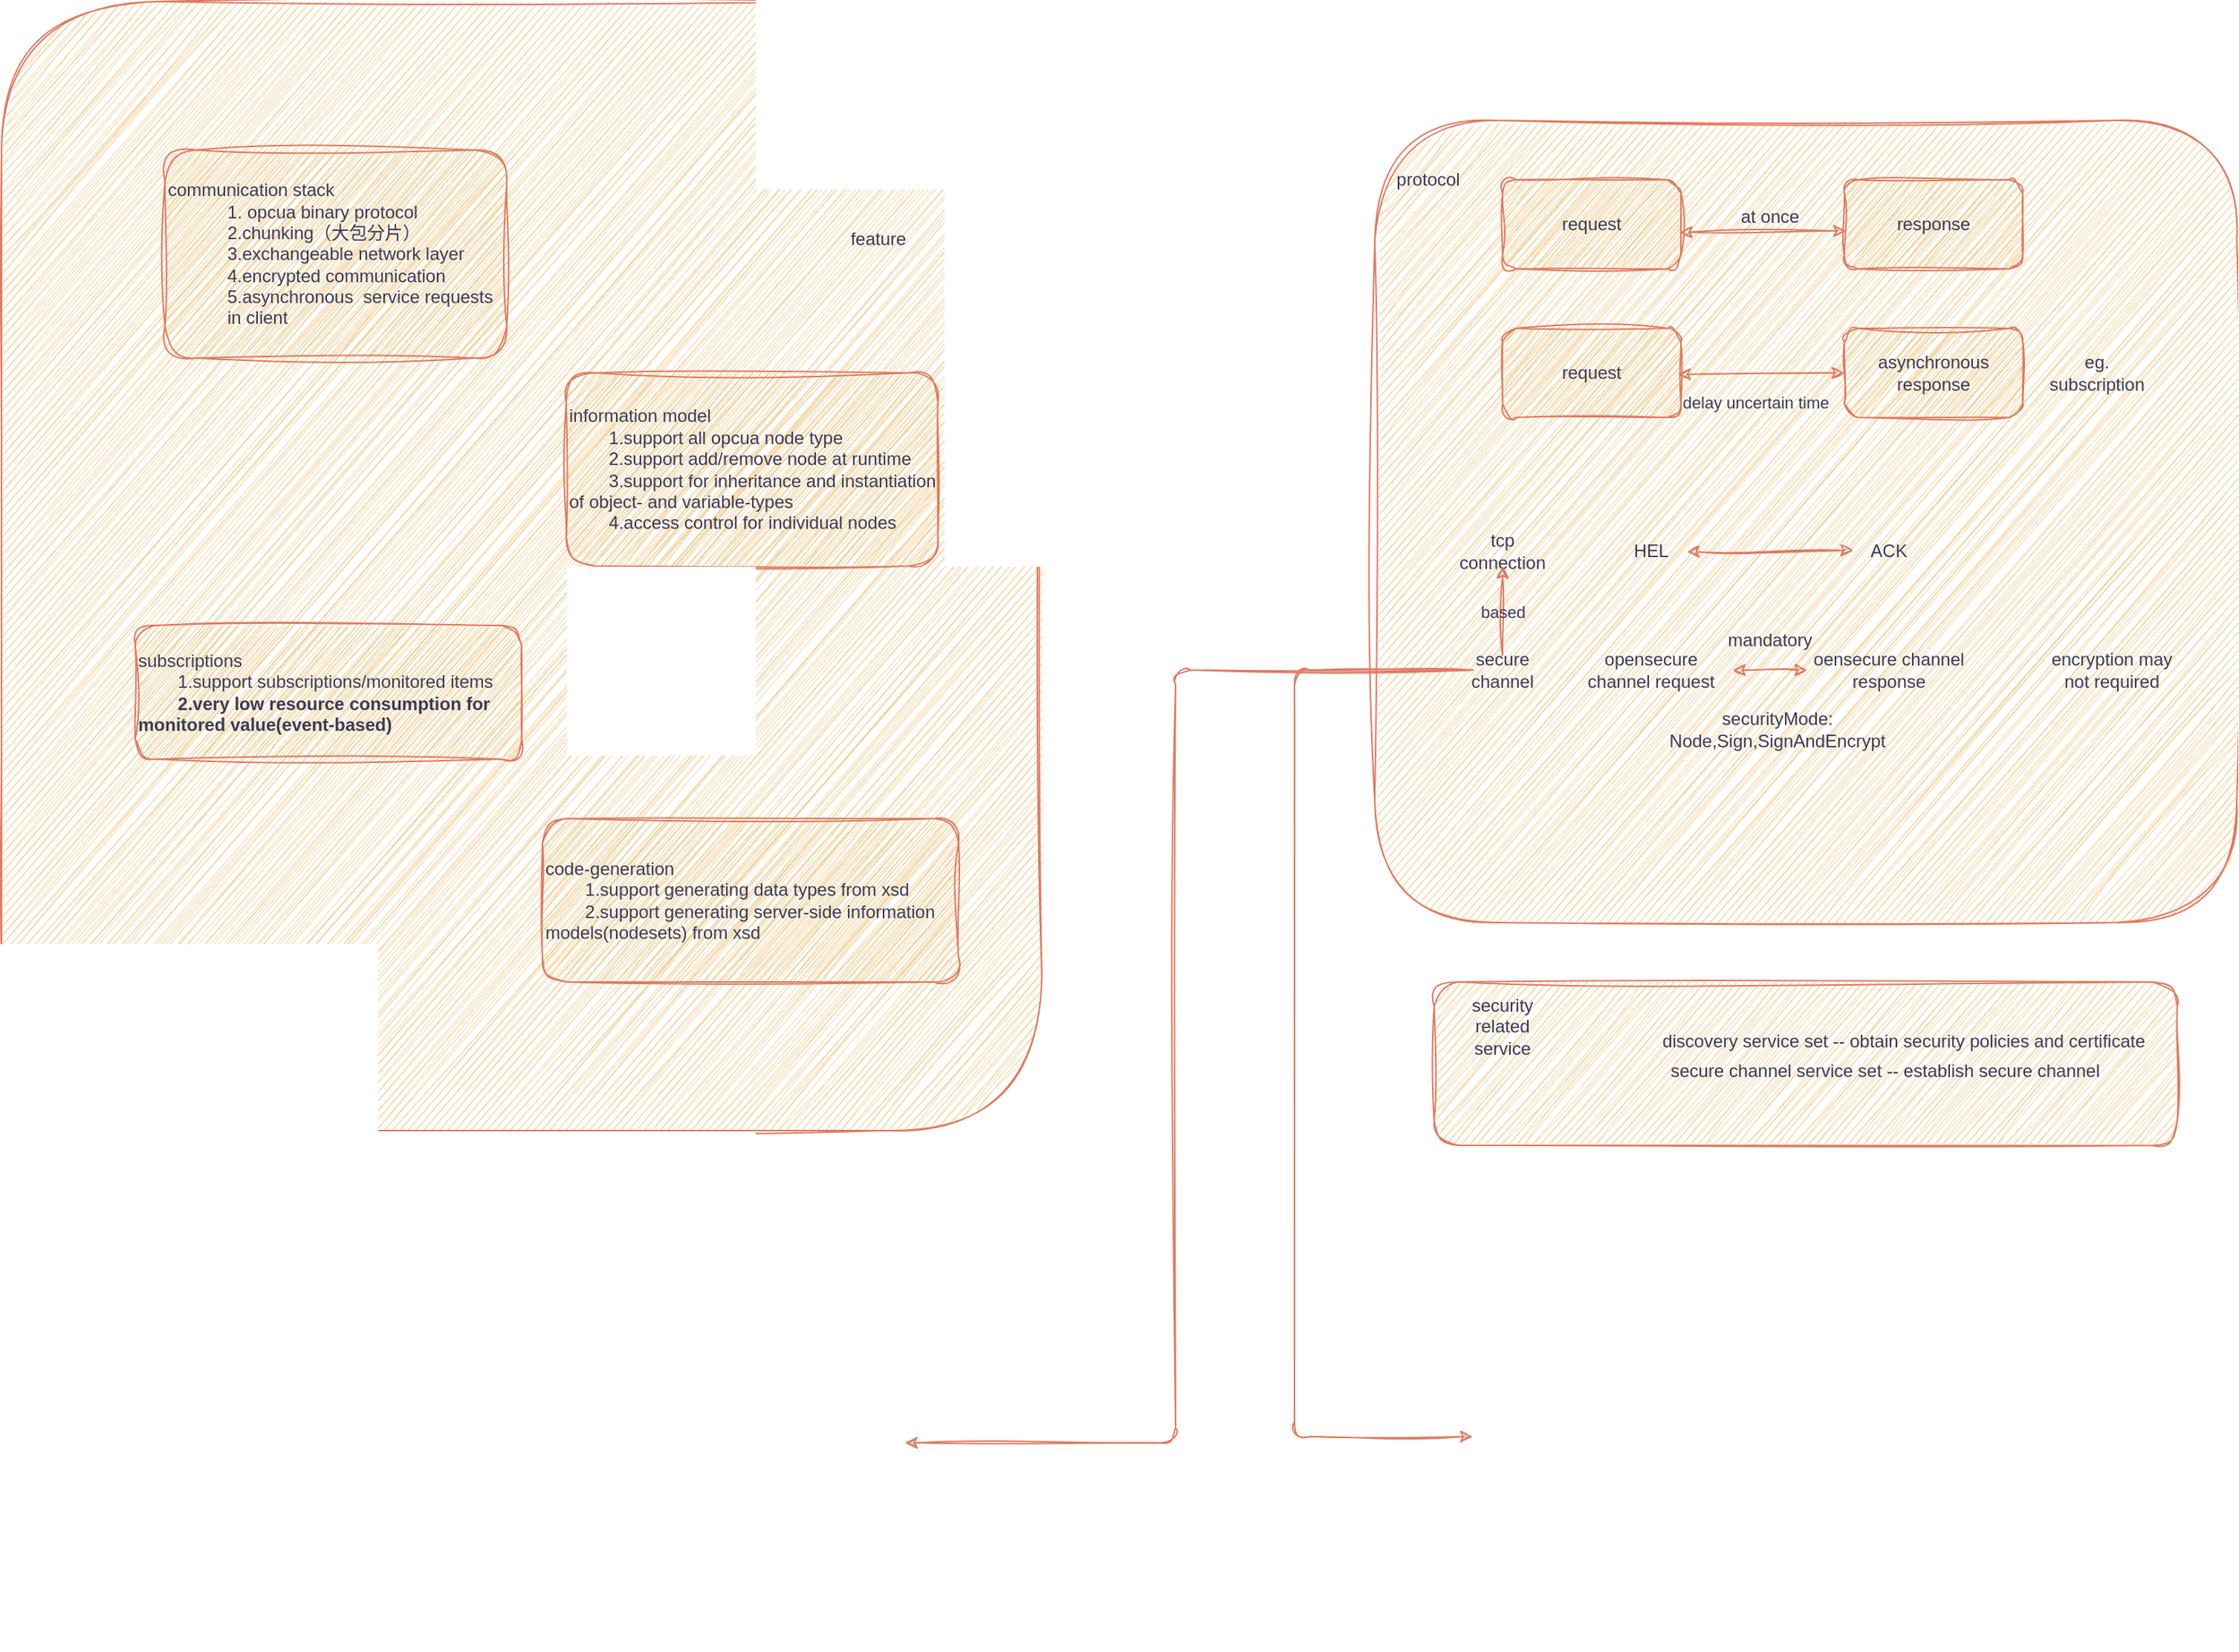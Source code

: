 <mxfile background="rgb(255, 255, 255)" version="26.2.2" pages="2">
  <diagram id="ihUw3zIn9mdMAEpU_CZw" name="open64521">
    <mxGraphModel dx="743" dy="675" grid="1" gridSize="10" guides="1" tooltips="1" connect="1" arrows="1" fold="1" page="1" pageScale="1" pageWidth="827" pageHeight="1169" math="1" shadow="0">
      <root>
        <mxCell id="0" />
        <mxCell id="1" parent="0" />
        <mxCell id="ZbYA--Uylluq57DsP0qI-8" value="" style="rounded=1;whiteSpace=wrap;html=1;sketch=1;curveFitting=1;jiggle=2;labelBackgroundColor=none;fillColor=#F2CC8F;strokeColor=#E07A5F;fontColor=#393C56;" parent="1" vertex="1">
          <mxGeometry x="984" y="110" width="580" height="540" as="geometry" />
        </mxCell>
        <mxCell id="ZbYA--Uylluq57DsP0qI-1" value="" style="whiteSpace=wrap;html=1;sketch=1;curveFitting=1;jiggle=2;rounded=1;labelBackgroundColor=none;fillColor=#F2CC8F;strokeColor=#E07A5F;fontColor=#393C56;" parent="1" vertex="1">
          <mxGeometry x="60" y="30" width="700" height="760" as="geometry" />
        </mxCell>
        <mxCell id="ZbYA--Uylluq57DsP0qI-2" value="communication stack&lt;blockquote style=&quot;margin: 0 0 0 40px; border: none; padding: 0px;&quot;&gt;&lt;div&gt;1. opcua binary protocol&lt;/div&gt;&lt;div&gt;2.chunking（大包分片）&lt;/div&gt;&lt;div&gt;3.exchangeable network layer&lt;/div&gt;&lt;div&gt;4.encrypted communication&lt;/div&gt;&lt;div&gt;5.asynchronous&amp;nbsp; service requests in client&lt;/div&gt;&lt;/blockquote&gt;" style="rounded=1;whiteSpace=wrap;html=1;align=left;sketch=1;curveFitting=1;jiggle=2;labelBackgroundColor=none;fillColor=#F2CC8F;strokeColor=#E07A5F;fontColor=#393C56;" parent="1" vertex="1">
          <mxGeometry x="170" y="130" width="230" height="140" as="geometry" />
        </mxCell>
        <mxCell id="ZbYA--Uylluq57DsP0qI-3" value="information model&lt;div&gt;&lt;span style=&quot;white-space: pre;&quot;&gt;&#x9;&lt;/span&gt;1.support all opcua node type&lt;br&gt;&lt;/div&gt;&lt;div&gt;&lt;span style=&quot;white-space: pre;&quot;&gt;&#x9;&lt;/span&gt;2.support add/remove node at runtime&lt;br&gt;&lt;/div&gt;&lt;div&gt;&lt;span style=&quot;white-space: pre;&quot;&gt;&#x9;&lt;/span&gt;3.support for inheritance and instantiation of object- and variable-types&lt;br&gt;&lt;/div&gt;&lt;div&gt;&lt;span style=&quot;white-space: pre;&quot;&gt;&#x9;&lt;/span&gt;4.access control for individual nodes&lt;br&gt;&lt;/div&gt;" style="rounded=1;whiteSpace=wrap;html=1;align=left;sketch=1;curveFitting=1;jiggle=2;labelBackgroundColor=none;fillColor=#F2CC8F;strokeColor=#E07A5F;fontColor=#393C56;" parent="1" vertex="1">
          <mxGeometry x="440" y="280" width="250" height="130" as="geometry" />
        </mxCell>
        <mxCell id="ZbYA--Uylluq57DsP0qI-4" value="subscriptions&lt;div&gt;&lt;span style=&quot;white-space: pre;&quot;&gt;&#x9;&lt;/span&gt;1.support subscriptions/monitored items&lt;br&gt;&lt;/div&gt;&lt;div&gt;&lt;b&gt;&lt;span style=&quot;white-space: pre;&quot;&gt;&#x9;&lt;/span&gt;2.very low resource consumption for monitored value(event-based)&lt;/b&gt;&lt;br&gt;&lt;/div&gt;" style="rounded=1;whiteSpace=wrap;html=1;align=left;sketch=1;curveFitting=1;jiggle=2;labelBackgroundColor=none;fillColor=#F2CC8F;strokeColor=#E07A5F;fontColor=#393C56;" parent="1" vertex="1">
          <mxGeometry x="150" y="450" width="260" height="90" as="geometry" />
        </mxCell>
        <mxCell id="ZbYA--Uylluq57DsP0qI-5" value="code-generation&lt;div&gt;&lt;span style=&quot;white-space: pre;&quot;&gt;&#x9;&lt;/span&gt;1.support generating data types from xsd&lt;br&gt;&lt;/div&gt;&lt;div&gt;&lt;span style=&quot;white-space: pre;&quot;&gt;&#x9;&lt;/span&gt;2.support generating server-side information models(nodesets) from xsd&lt;br&gt;&lt;/div&gt;" style="rounded=1;whiteSpace=wrap;html=1;align=left;sketch=1;curveFitting=1;jiggle=2;labelBackgroundColor=none;fillColor=#F2CC8F;strokeColor=#E07A5F;fontColor=#393C56;" parent="1" vertex="1">
          <mxGeometry x="424" y="580" width="280" height="110" as="geometry" />
        </mxCell>
        <mxCell id="ZbYA--Uylluq57DsP0qI-6" value="feature" style="text;html=1;align=center;verticalAlign=middle;whiteSpace=wrap;rounded=1;sketch=1;curveFitting=1;jiggle=2;labelBackgroundColor=none;fontColor=#393C56;" parent="1" vertex="1">
          <mxGeometry x="630" y="180" width="40" height="20" as="geometry" />
        </mxCell>
        <mxCell id="ZbYA--Uylluq57DsP0qI-7" value="request" style="rounded=1;whiteSpace=wrap;html=1;sketch=1;curveFitting=1;jiggle=2;labelBackgroundColor=none;fillColor=#F2CC8F;strokeColor=#E07A5F;fontColor=#393C56;" parent="1" vertex="1">
          <mxGeometry x="1070" y="150" width="120" height="60" as="geometry" />
        </mxCell>
        <mxCell id="ZbYA--Uylluq57DsP0qI-9" value="response" style="rounded=1;whiteSpace=wrap;html=1;sketch=1;curveFitting=1;jiggle=2;labelBackgroundColor=none;fillColor=#F2CC8F;strokeColor=#E07A5F;fontColor=#393C56;" parent="1" vertex="1">
          <mxGeometry x="1300" y="150" width="120" height="60" as="geometry" />
        </mxCell>
        <mxCell id="ZbYA--Uylluq57DsP0qI-10" value="protocol" style="text;html=1;align=center;verticalAlign=middle;whiteSpace=wrap;rounded=1;sketch=1;curveFitting=1;jiggle=2;labelBackgroundColor=none;fontColor=#393C56;" parent="1" vertex="1">
          <mxGeometry x="1000" y="140" width="40" height="20" as="geometry" />
        </mxCell>
        <mxCell id="ZbYA--Uylluq57DsP0qI-11" value="" style="endArrow=classic;startArrow=classic;html=1;entryX=0.01;entryY=0.573;entryDx=0;entryDy=0;entryPerimeter=0;exitX=0.994;exitY=0.589;exitDx=0;exitDy=0;exitPerimeter=0;sketch=1;curveFitting=1;jiggle=2;labelBackgroundColor=none;strokeColor=#E07A5F;fontColor=default;" parent="1" source="ZbYA--Uylluq57DsP0qI-7" target="ZbYA--Uylluq57DsP0qI-9" edge="1">
          <mxGeometry width="50" height="50" relative="1" as="geometry">
            <mxPoint x="1190" y="230" as="sourcePoint" />
            <mxPoint x="1240" y="180" as="targetPoint" />
          </mxGeometry>
        </mxCell>
        <mxCell id="ZbYA--Uylluq57DsP0qI-12" value="at once" style="text;html=1;align=center;verticalAlign=middle;whiteSpace=wrap;rounded=1;sketch=1;curveFitting=1;jiggle=2;labelBackgroundColor=none;fontColor=#393C56;" parent="1" vertex="1">
          <mxGeometry x="1210" y="165" width="80" height="20" as="geometry" />
        </mxCell>
        <mxCell id="ZbYA--Uylluq57DsP0qI-13" value="request" style="rounded=1;whiteSpace=wrap;html=1;sketch=1;curveFitting=1;jiggle=2;labelBackgroundColor=none;fillColor=#F2CC8F;strokeColor=#E07A5F;fontColor=#393C56;" parent="1" vertex="1">
          <mxGeometry x="1070" y="250" width="120" height="60" as="geometry" />
        </mxCell>
        <mxCell id="ZbYA--Uylluq57DsP0qI-14" value="asynchronous response" style="rounded=1;whiteSpace=wrap;html=1;sketch=1;curveFitting=1;jiggle=2;labelBackgroundColor=none;fillColor=#F2CC8F;strokeColor=#E07A5F;fontColor=#393C56;" parent="1" vertex="1">
          <mxGeometry x="1300" y="250" width="120" height="60" as="geometry" />
        </mxCell>
        <mxCell id="ZbYA--Uylluq57DsP0qI-15" value="" style="endArrow=classic;startArrow=classic;html=1;entryX=0.01;entryY=0.573;entryDx=0;entryDy=0;entryPerimeter=0;exitX=0.994;exitY=0.589;exitDx=0;exitDy=0;exitPerimeter=0;sketch=1;curveFitting=1;jiggle=2;labelBackgroundColor=none;strokeColor=#E07A5F;fontColor=default;" parent="1" edge="1">
          <mxGeometry width="50" height="50" relative="1" as="geometry">
            <mxPoint x="1188" y="281" as="sourcePoint" />
            <mxPoint x="1300" y="280" as="targetPoint" />
          </mxGeometry>
        </mxCell>
        <mxCell id="ZbYA--Uylluq57DsP0qI-16" value="delay uncertain time" style="edgeLabel;html=1;align=center;verticalAlign=middle;resizable=0;points=[];sketch=1;curveFitting=1;jiggle=2;rounded=1;labelBackgroundColor=none;fontColor=#393C56;" parent="ZbYA--Uylluq57DsP0qI-15" vertex="1" connectable="0">
          <mxGeometry x="-0.11" y="-1" relative="1" as="geometry">
            <mxPoint x="2" y="18" as="offset" />
          </mxGeometry>
        </mxCell>
        <mxCell id="ZbYA--Uylluq57DsP0qI-17" value="eg. subscription" style="text;html=1;align=center;verticalAlign=middle;whiteSpace=wrap;rounded=1;sketch=1;curveFitting=1;jiggle=2;labelBackgroundColor=none;fontColor=#393C56;" parent="1" vertex="1">
          <mxGeometry x="1450" y="270" width="40" height="20" as="geometry" />
        </mxCell>
        <mxCell id="ZbYA--Uylluq57DsP0qI-19" value="tcp connection" style="text;html=1;align=center;verticalAlign=middle;whiteSpace=wrap;rounded=1;sketch=1;curveFitting=1;jiggle=2;labelBackgroundColor=none;fontColor=#393C56;" parent="1" vertex="1">
          <mxGeometry x="1050" y="390" width="40" height="20" as="geometry" />
        </mxCell>
        <mxCell id="ZbYA--Uylluq57DsP0qI-20" value="HEL" style="text;html=1;align=center;verticalAlign=middle;whiteSpace=wrap;rounded=1;sketch=1;curveFitting=1;jiggle=2;labelBackgroundColor=none;fontColor=#393C56;" parent="1" vertex="1">
          <mxGeometry x="1150" y="390" width="40" height="20" as="geometry" />
        </mxCell>
        <mxCell id="ZbYA--Uylluq57DsP0qI-21" value="" style="endArrow=classic;startArrow=classic;html=1;entryX=0.01;entryY=0.573;entryDx=0;entryDy=0;entryPerimeter=0;exitX=0.994;exitY=0.589;exitDx=0;exitDy=0;exitPerimeter=0;sketch=1;curveFitting=1;jiggle=2;labelBackgroundColor=none;strokeColor=#E07A5F;fontColor=default;" parent="1" edge="1">
          <mxGeometry width="50" height="50" relative="1" as="geometry">
            <mxPoint x="1194" y="400.5" as="sourcePoint" />
            <mxPoint x="1306" y="399.5" as="targetPoint" />
          </mxGeometry>
        </mxCell>
        <mxCell id="ZbYA--Uylluq57DsP0qI-23" value="ACK" style="text;html=1;align=center;verticalAlign=middle;whiteSpace=wrap;rounded=1;sketch=1;curveFitting=1;jiggle=2;labelBackgroundColor=none;fontColor=#393C56;" parent="1" vertex="1">
          <mxGeometry x="1310" y="390" width="40" height="20" as="geometry" />
        </mxCell>
        <mxCell id="5" style="edgeStyle=orthogonalEdgeStyle;rounded=1;jumpStyle=arc;orthogonalLoop=1;jettySize=auto;html=1;sketch=1;curveFitting=1;jiggle=2;labelBackgroundColor=none;strokeColor=#E07A5F;fontColor=default;" parent="1" source="ZbYA--Uylluq57DsP0qI-24" target="4" edge="1">
          <mxGeometry relative="1" as="geometry">
            <Array as="points">
              <mxPoint x="930" y="480" />
              <mxPoint x="930" y="996" />
            </Array>
          </mxGeometry>
        </mxCell>
        <mxCell id="ZbYA--Uylluq57DsP0qI-24" value="secure channel" style="text;html=1;align=center;verticalAlign=middle;whiteSpace=wrap;rounded=1;sketch=1;curveFitting=1;jiggle=2;labelBackgroundColor=none;fontColor=#393C56;" parent="1" vertex="1">
          <mxGeometry x="1050" y="470" width="40" height="20" as="geometry" />
        </mxCell>
        <mxCell id="ZbYA--Uylluq57DsP0qI-25" value="" style="endArrow=classic;html=1;entryX=0.5;entryY=1;entryDx=0;entryDy=0;exitX=0.5;exitY=0;exitDx=0;exitDy=0;sketch=1;curveFitting=1;jiggle=2;labelBackgroundColor=none;strokeColor=#E07A5F;fontColor=default;" parent="1" source="ZbYA--Uylluq57DsP0qI-24" target="ZbYA--Uylluq57DsP0qI-19" edge="1">
          <mxGeometry width="50" height="50" relative="1" as="geometry">
            <mxPoint x="1080" y="480" as="sourcePoint" />
            <mxPoint x="1130" y="430" as="targetPoint" />
          </mxGeometry>
        </mxCell>
        <mxCell id="ZbYA--Uylluq57DsP0qI-26" value="based" style="edgeLabel;html=1;align=center;verticalAlign=middle;resizable=0;points=[];sketch=1;curveFitting=1;jiggle=2;rounded=1;labelBackgroundColor=none;fontColor=#393C56;" parent="ZbYA--Uylluq57DsP0qI-25" vertex="1" connectable="0">
          <mxGeometry x="-0.376" y="-1" relative="1" as="geometry">
            <mxPoint x="-1" y="-11" as="offset" />
          </mxGeometry>
        </mxCell>
        <mxCell id="ZbYA--Uylluq57DsP0qI-27" value="opensecure channel request" style="text;html=1;align=center;verticalAlign=middle;whiteSpace=wrap;rounded=1;sketch=1;curveFitting=1;jiggle=2;labelBackgroundColor=none;fontColor=#393C56;" parent="1" vertex="1">
          <mxGeometry x="1115" y="470" width="110" height="20" as="geometry" />
        </mxCell>
        <mxCell id="ZbYA--Uylluq57DsP0qI-28" value="oensecure channel response" style="text;html=1;align=center;verticalAlign=middle;whiteSpace=wrap;rounded=1;sketch=1;curveFitting=1;jiggle=2;labelBackgroundColor=none;fontColor=#393C56;" parent="1" vertex="1">
          <mxGeometry x="1275" y="470" width="110" height="20" as="geometry" />
        </mxCell>
        <mxCell id="ZbYA--Uylluq57DsP0qI-29" value="" style="endArrow=classic;startArrow=classic;html=1;entryX=0;entryY=0.5;entryDx=0;entryDy=0;sketch=1;curveFitting=1;jiggle=2;labelBackgroundColor=none;strokeColor=#E07A5F;fontColor=default;" parent="1" source="ZbYA--Uylluq57DsP0qI-27" target="ZbYA--Uylluq57DsP0qI-28" edge="1">
          <mxGeometry width="50" height="50" relative="1" as="geometry">
            <mxPoint x="1230" y="500" as="sourcePoint" />
            <mxPoint x="1280" y="450" as="targetPoint" />
          </mxGeometry>
        </mxCell>
        <mxCell id="ZbYA--Uylluq57DsP0qI-30" value="mandatory" style="text;html=1;align=center;verticalAlign=middle;whiteSpace=wrap;rounded=1;sketch=1;curveFitting=1;jiggle=2;labelBackgroundColor=none;fontColor=#393C56;" parent="1" vertex="1">
          <mxGeometry x="1230" y="450" width="40" height="20" as="geometry" />
        </mxCell>
        <mxCell id="ZbYA--Uylluq57DsP0qI-31" value="encryption may not required" style="text;html=1;align=center;verticalAlign=middle;whiteSpace=wrap;rounded=1;sketch=1;curveFitting=1;jiggle=2;labelBackgroundColor=none;fontColor=#393C56;" parent="1" vertex="1">
          <mxGeometry x="1430" y="470" width="100" height="20" as="geometry" />
        </mxCell>
        <mxCell id="ZbYA--Uylluq57DsP0qI-32" value="securityMode: Node,Sign,SignAndEncrypt" style="text;html=1;align=center;verticalAlign=middle;whiteSpace=wrap;rounded=1;sketch=1;curveFitting=1;jiggle=2;labelBackgroundColor=none;fontColor=#393C56;" parent="1" vertex="1">
          <mxGeometry x="1235" y="510" width="40" height="20" as="geometry" />
        </mxCell>
        <mxCell id="2" value="" style="shape=image;verticalLabelPosition=bottom;labelBackgroundColor=none;verticalAlign=top;aspect=fixed;imageAspect=0;image=https://oss-liuchengtu.hudunsoft.com/userimg/37/378779f6249c6fda955bb33012c3e2c3.png;sketch=1;curveFitting=1;jiggle=2;rounded=1;fillColor=#F2CC8F;strokeColor=#E07A5F;fontColor=#393C56;" parent="1" vertex="1">
          <mxGeometry x="143.62" y="820" width="526.38" height="320" as="geometry" />
        </mxCell>
        <mxCell id="3" style="edgeStyle=orthogonalEdgeStyle;rounded=1;jumpStyle=arc;orthogonalLoop=1;jettySize=auto;html=1;entryX=0.996;entryY=0.563;entryDx=0;entryDy=0;entryPerimeter=0;sketch=1;curveFitting=1;jiggle=2;labelBackgroundColor=none;strokeColor=#E07A5F;fontColor=default;" parent="1" source="ZbYA--Uylluq57DsP0qI-24" target="2" edge="1">
          <mxGeometry relative="1" as="geometry">
            <Array as="points">
              <mxPoint x="850" y="480" />
              <mxPoint x="850" y="1000" />
            </Array>
          </mxGeometry>
        </mxCell>
        <mxCell id="4" value="" style="shape=image;verticalLabelPosition=bottom;labelBackgroundColor=none;verticalAlign=top;aspect=fixed;imageAspect=0;image=https://oss-liuchengtu.hudunsoft.com/userimg/bc/bcb2d9e85ad5b89400e56b733fff6385.png;sketch=1;curveFitting=1;jiggle=2;rounded=1;fillColor=#F2CC8F;strokeColor=#E07A5F;fontColor=#393C56;" parent="1" vertex="1">
          <mxGeometry x="1050" y="880" width="447.34" height="232" as="geometry" />
        </mxCell>
        <mxCell id="6" value="" style="whiteSpace=wrap;html=1;sketch=1;curveFitting=1;jiggle=2;rounded=1;labelBackgroundColor=none;fillColor=#F2CC8F;strokeColor=#E07A5F;fontColor=#393C56;" parent="1" vertex="1">
          <mxGeometry x="1024" y="690" width="500" height="110" as="geometry" />
        </mxCell>
        <mxCell id="7" value="security related service" style="text;html=1;align=center;verticalAlign=middle;whiteSpace=wrap;rounded=1;sketch=1;curveFitting=1;jiggle=2;labelBackgroundColor=none;fontColor=#393C56;" parent="1" vertex="1">
          <mxGeometry x="1050" y="710" width="40" height="20" as="geometry" />
        </mxCell>
        <mxCell id="8" value="discovery service set -- obtain security policies and certificate" style="text;html=1;align=center;verticalAlign=middle;whiteSpace=wrap;rounded=1;sketch=1;curveFitting=1;jiggle=2;labelBackgroundColor=none;fontColor=#393C56;" parent="1" vertex="1">
          <mxGeometry x="1170" y="720" width="340" height="20" as="geometry" />
        </mxCell>
        <mxCell id="9" value="secure channel service set -- establish secure channel" style="text;html=1;align=center;verticalAlign=middle;whiteSpace=wrap;rounded=1;sketch=1;curveFitting=1;jiggle=2;labelBackgroundColor=none;fontColor=#393C56;" parent="1" vertex="1">
          <mxGeometry x="1165" y="740" width="325" height="20" as="geometry" />
        </mxCell>
      </root>
    </mxGraphModel>
  </diagram>
  <diagram name="第 1 页" id="usM9ZqjRaIrPxurAKqW1">
    <mxGraphModel dx="2156" dy="1958" grid="1" gridSize="10" guides="1" tooltips="1" connect="1" arrows="1" fold="1" page="1" pageScale="1" pageWidth="827" pageHeight="1169" math="1" shadow="0" adaptiveColors="auto">
      <root>
        <mxCell id="0" />
        <mxCell id="1" parent="0" />
        <mxCell id="zsAmyCmwJcygOWyzv2p3-87" value="" style="rounded=1;whiteSpace=wrap;html=1;labelBackgroundColor=none;fillColor=#F2CC8F;strokeColor=#E07A5F;fontColor=#393C56;sketch=1;curveFitting=1;jiggle=2;" parent="1" vertex="1">
          <mxGeometry x="1840" y="485" width="490" height="655" as="geometry" />
        </mxCell>
        <mxCell id="V9ecD2xjk4hMQ69TzywZ-82" value="" style="rounded=1;whiteSpace=wrap;html=1;labelBackgroundColor=none;fillColor=#F2CC8F;strokeColor=#E07A5F;fontColor=#393C56;sketch=1;curveFitting=1;jiggle=2;" parent="1" vertex="1">
          <mxGeometry x="1850" y="70" width="421" height="390" as="geometry" />
        </mxCell>
        <mxCell id="26" value="" style="rounded=1;whiteSpace=wrap;html=1;labelBackgroundColor=none;fillColor=#F2CC8F;strokeColor=#E07A5F;fontColor=#393C56;sketch=1;curveFitting=1;jiggle=2;" parent="1" vertex="1">
          <mxGeometry x="1038" y="330" width="370" height="130" as="geometry" />
        </mxCell>
        <mxCell id="22" value="" style="rounded=1;whiteSpace=wrap;html=1;labelBackgroundColor=none;fillColor=#F2CC8F;strokeColor=#E07A5F;fontColor=#393C56;sketch=1;curveFitting=1;jiggle=2;" parent="1" vertex="1">
          <mxGeometry x="1008" y="150" width="440" height="130" as="geometry" />
        </mxCell>
        <mxCell id="2" value="" style="rounded=1;whiteSpace=wrap;html=1;labelBackgroundColor=none;fillColor=#F2CC8F;strokeColor=#E07A5F;fontColor=#393C56;sketch=1;curveFitting=1;jiggle=2;" parent="1" vertex="1">
          <mxGeometry x="83" y="85" width="660" height="330" as="geometry" />
        </mxCell>
        <mxCell id="3" value="access control" style="rounded=1;whiteSpace=wrap;html=1;labelBackgroundColor=none;fillColor=#F2CC8F;strokeColor=#E07A5F;fontColor=#393C56;sketch=1;curveFitting=1;jiggle=2;" parent="1" vertex="1">
          <mxGeometry x="183" y="165" width="120" height="60" as="geometry" />
        </mxCell>
        <mxCell id="4" value="secure&amp;nbsp; channel" style="rounded=1;whiteSpace=wrap;html=1;labelBackgroundColor=none;fillColor=#F2CC8F;strokeColor=#E07A5F;fontColor=#393C56;sketch=1;curveFitting=1;jiggle=2;" parent="1" vertex="1">
          <mxGeometry x="368" y="165" width="120" height="60" as="geometry" />
        </mxCell>
        <mxCell id="5" value="匿名 or&lt;div&gt;&amp;nbsp;用户名/密码&lt;/div&gt;" style="text;html=1;align=center;verticalAlign=middle;whiteSpace=wrap;rounded=1;labelBackgroundColor=none;fontColor=#393C56;sketch=1;curveFitting=1;jiggle=2;" parent="1" vertex="1">
          <mxGeometry x="173" y="135" width="120" height="20" as="geometry" />
        </mxCell>
        <mxCell id="6" value="sessionPKI" style="text;html=1;align=center;verticalAlign=middle;whiteSpace=wrap;rounded=1;labelBackgroundColor=none;fontColor=#393C56;sketch=1;curveFitting=1;jiggle=2;" parent="1" vertex="1">
          <mxGeometry x="1058.25" y="390" width="40" height="20" as="geometry" />
        </mxCell>
        <mxCell id="7" value="secureChannelPKI" style="text;html=1;align=center;verticalAlign=middle;whiteSpace=wrap;rounded=1;labelBackgroundColor=none;fontColor=#393C56;sketch=1;curveFitting=1;jiggle=2;" parent="1" vertex="1">
          <mxGeometry x="1048" y="200" width="40" height="20" as="geometry" />
        </mxCell>
        <mxCell id="8" value="server" style="shape=umlLifeline;perimeter=lifelinePerimeter;whiteSpace=wrap;html=1;container=1;dropTarget=0;collapsible=0;recursiveResize=0;outlineConnect=0;portConstraint=eastwest;newEdgeStyle={&quot;edgeStyle&quot;:&quot;elbowEdgeStyle&quot;,&quot;elbow&quot;:&quot;vertical&quot;,&quot;curved&quot;:0,&quot;rounded&quot;:0};labelBackgroundColor=none;fillColor=#F2CC8F;strokeColor=#E07A5F;fontColor=#393C56;rounded=1;sketch=1;curveFitting=1;jiggle=2;" parent="1" vertex="1">
          <mxGeometry x="1078" y="100" width="100" height="370" as="geometry" />
        </mxCell>
        <mxCell id="10" value="client" style="shape=umlLifeline;perimeter=lifelinePerimeter;whiteSpace=wrap;html=1;container=1;dropTarget=0;collapsible=0;recursiveResize=0;outlineConnect=0;portConstraint=eastwest;newEdgeStyle={&quot;edgeStyle&quot;:&quot;elbowEdgeStyle&quot;,&quot;elbow&quot;:&quot;vertical&quot;,&quot;curved&quot;:0,&quot;rounded&quot;:0};labelBackgroundColor=none;fillColor=#F2CC8F;strokeColor=#E07A5F;fontColor=#393C56;rounded=1;sketch=1;curveFitting=1;jiggle=2;" parent="1" vertex="1">
          <mxGeometry x="1338" y="100" width="100" height="370" as="geometry" />
        </mxCell>
        <mxCell id="13" value="" style="curved=1;endArrow=classic;html=1;labelBackgroundColor=none;strokeColor=#E07A5F;fontColor=default;rounded=1;sketch=1;curveFitting=1;jiggle=2;" parent="1" source="10" target="8" edge="1">
          <mxGeometry width="50" height="50" relative="1" as="geometry">
            <mxPoint x="1208" y="260" as="sourcePoint" />
            <mxPoint x="1258" y="210" as="targetPoint" />
            <Array as="points">
              <mxPoint x="1278" y="180" />
              <mxPoint x="1208" y="210" />
            </Array>
          </mxGeometry>
        </mxCell>
        <mxCell id="14" value="secure channel establishment" style="text;html=1;align=center;verticalAlign=middle;whiteSpace=wrap;rounded=1;labelBackgroundColor=none;fontColor=#393C56;sketch=1;curveFitting=1;jiggle=2;" parent="1" vertex="1">
          <mxGeometry x="1213" y="160" width="90" height="20" as="geometry" />
        </mxCell>
        <mxCell id="15" value="exchange certificates from this" style="text;html=1;align=center;verticalAlign=middle;whiteSpace=wrap;rounded=1;labelBackgroundColor=none;fontColor=#393C56;sketch=1;curveFitting=1;jiggle=2;" parent="1" vertex="1">
          <mxGeometry x="1128" y="240" width="90" height="20" as="geometry" />
        </mxCell>
        <mxCell id="16" value="" style="curved=1;endArrow=classic;html=1;labelBackgroundColor=none;strokeColor=#E07A5F;fontColor=default;rounded=1;sketch=1;curveFitting=1;jiggle=2;" parent="1" target="10" edge="1">
          <mxGeometry width="50" height="50" relative="1" as="geometry">
            <mxPoint x="1138" y="210" as="sourcePoint" />
            <mxPoint x="1298" y="220" as="targetPoint" />
            <Array as="points">
              <mxPoint x="1278" y="230" />
              <mxPoint x="1318" y="230" />
            </Array>
          </mxGeometry>
        </mxCell>
        <mxCell id="17" value="" style="endArrow=none;dashed=1;html=1;dashPattern=1 3;strokeWidth=2;labelBackgroundColor=none;strokeColor=#E07A5F;fontColor=default;rounded=1;sketch=1;curveFitting=1;jiggle=2;" parent="1" source="8" target="10" edge="1">
          <mxGeometry width="50" height="50" relative="1" as="geometry">
            <mxPoint x="1198" y="330" as="sourcePoint" />
            <mxPoint x="1248" y="280" as="targetPoint" />
            <Array as="points">
              <mxPoint x="1258" y="290" />
            </Array>
          </mxGeometry>
        </mxCell>
        <mxCell id="18" value="secure channel established" style="text;html=1;align=center;verticalAlign=middle;whiteSpace=wrap;rounded=1;labelBackgroundColor=none;fontColor=#393C56;sketch=1;curveFitting=1;jiggle=2;" parent="1" vertex="1">
          <mxGeometry x="1123" y="300" width="100" height="20" as="geometry" />
        </mxCell>
        <mxCell id="19" value="" style="curved=1;endArrow=classic;html=1;labelBackgroundColor=none;strokeColor=#E07A5F;fontColor=default;rounded=1;sketch=1;curveFitting=1;jiggle=2;" parent="1" edge="1">
          <mxGeometry width="50" height="50" relative="1" as="geometry">
            <mxPoint x="1387.75" y="370" as="sourcePoint" />
            <mxPoint x="1128.75" y="400" as="targetPoint" />
            <Array as="points">
              <mxPoint x="1278.75" y="370" />
              <mxPoint x="1208.75" y="400" />
            </Array>
          </mxGeometry>
        </mxCell>
        <mxCell id="20" value="validate client use this" style="text;html=1;align=center;verticalAlign=middle;whiteSpace=wrap;rounded=1;labelBackgroundColor=none;fontColor=#393C56;sketch=1;curveFitting=1;jiggle=2;" parent="1" vertex="1">
          <mxGeometry x="1133.25" y="420" width="90" height="20" as="geometry" />
        </mxCell>
        <mxCell id="21" value="create session" style="text;html=1;align=center;verticalAlign=middle;whiteSpace=wrap;rounded=1;labelBackgroundColor=none;fontColor=#393C56;sketch=1;curveFitting=1;jiggle=2;" parent="1" vertex="1">
          <mxGeometry x="1258.25" y="350" width="40" height="20" as="geometry" />
        </mxCell>
        <mxCell id="24" value="transport layer security" style="text;html=1;align=center;verticalAlign=middle;whiteSpace=wrap;rounded=1;labelBackgroundColor=none;fontColor=#393C56;sketch=1;curveFitting=1;jiggle=2;" parent="1" vertex="1">
          <mxGeometry x="1458" y="200" width="40" height="20" as="geometry" />
        </mxCell>
        <mxCell id="25" value="" style="curved=1;endArrow=classic;html=1;labelBackgroundColor=none;strokeColor=#E07A5F;fontColor=default;rounded=1;sketch=1;curveFitting=1;jiggle=2;" parent="1" edge="1">
          <mxGeometry width="50" height="50" relative="1" as="geometry">
            <mxPoint x="1133.25" y="400" as="sourcePoint" />
            <mxPoint x="1387.25" y="420" as="targetPoint" />
            <Array as="points">
              <mxPoint x="1273.25" y="420" />
              <mxPoint x="1313.25" y="420" />
            </Array>
          </mxGeometry>
        </mxCell>
        <mxCell id="27" value="application layer security" style="text;html=1;align=center;verticalAlign=middle;whiteSpace=wrap;rounded=1;labelBackgroundColor=none;fontColor=#393C56;sketch=1;curveFitting=1;jiggle=2;" parent="1" vertex="1">
          <mxGeometry x="1428" y="370" width="40" height="20" as="geometry" />
        </mxCell>
        <mxCell id="29" value="we can use different trust modes on each layer" style="text;html=1;align=center;verticalAlign=middle;whiteSpace=wrap;rounded=1;labelBackgroundColor=none;fontColor=#393C56;sketch=1;curveFitting=1;jiggle=2;" parent="1" vertex="1">
          <mxGeometry x="918" y="300" width="120" height="20" as="geometry" />
        </mxCell>
        <mxCell id="31" value="session creation" style="rounded=1;whiteSpace=wrap;html=1;labelBackgroundColor=none;fillColor=#F2CC8F;strokeColor=#E07A5F;fontColor=#393C56;sketch=1;curveFitting=1;jiggle=2;" parent="1" vertex="1">
          <mxGeometry x="549" y="165" width="120" height="60" as="geometry" />
        </mxCell>
        <mxCell id="33" value="encryption api" style="rounded=1;whiteSpace=wrap;html=1;labelBackgroundColor=none;fillColor=#F2CC8F;strokeColor=#E07A5F;fontColor=#393C56;sketch=1;curveFitting=1;jiggle=2;" parent="1" vertex="1">
          <mxGeometry x="368" y="295" width="120" height="60" as="geometry" />
        </mxCell>
        <mxCell id="36" value="server" style="shape=umlLifeline;perimeter=lifelinePerimeter;whiteSpace=wrap;html=1;container=1;dropTarget=0;collapsible=0;recursiveResize=0;outlineConnect=0;portConstraint=eastwest;newEdgeStyle={&quot;edgeStyle&quot;:&quot;elbowEdgeStyle&quot;,&quot;elbow&quot;:&quot;vertical&quot;,&quot;curved&quot;:0,&quot;rounded&quot;:0};labelBackgroundColor=none;fillColor=#F2CC8F;strokeColor=#E07A5F;fontColor=#393C56;rounded=1;sketch=1;curveFitting=1;jiggle=2;" parent="1" vertex="1">
          <mxGeometry x="1068" y="560" width="100" height="440" as="geometry" />
        </mxCell>
        <mxCell id="37" value="client" style="shape=umlLifeline;perimeter=lifelinePerimeter;whiteSpace=wrap;html=1;container=1;dropTarget=0;collapsible=0;recursiveResize=0;outlineConnect=0;portConstraint=eastwest;newEdgeStyle={&quot;edgeStyle&quot;:&quot;elbowEdgeStyle&quot;,&quot;elbow&quot;:&quot;vertical&quot;,&quot;curved&quot;:0,&quot;rounded&quot;:0};labelBackgroundColor=none;fillColor=#F2CC8F;strokeColor=#E07A5F;fontColor=#393C56;rounded=1;sketch=1;curveFitting=1;jiggle=2;" parent="1" vertex="1">
          <mxGeometry x="1328" y="560" width="100" height="440" as="geometry" />
        </mxCell>
        <mxCell id="38" value="" style="curved=1;endArrow=classic;html=1;exitX=-0.006;exitY=0.427;exitDx=0;exitDy=0;exitPerimeter=0;labelBackgroundColor=none;strokeColor=#E07A5F;fontColor=default;rounded=1;sketch=1;curveFitting=1;jiggle=2;" parent="1" source="26" edge="1">
          <mxGeometry width="50" height="50" relative="1" as="geometry">
            <mxPoint x="938" y="510" as="sourcePoint" />
            <mxPoint x="1048" y="580" as="targetPoint" />
            <Array as="points">
              <mxPoint x="978" y="430" />
              <mxPoint x="988" y="480" />
              <mxPoint x="1018" y="530" />
            </Array>
          </mxGeometry>
        </mxCell>
        <mxCell id="40" value="" style="curved=1;endArrow=classic;html=1;labelBackgroundColor=none;strokeColor=#E07A5F;fontColor=default;rounded=1;sketch=1;curveFitting=1;jiggle=2;" parent="1" target="36" edge="1">
          <mxGeometry width="50" height="50" relative="1" as="geometry">
            <mxPoint x="1378" y="640" as="sourcePoint" />
            <mxPoint x="1123" y="670" as="targetPoint" />
            <Array as="points">
              <mxPoint x="1273" y="640" />
              <mxPoint x="1203" y="670" />
            </Array>
          </mxGeometry>
        </mxCell>
        <mxCell id="41" value="create session" style="text;html=1;align=center;verticalAlign=middle;whiteSpace=wrap;rounded=1;labelBackgroundColor=none;fontColor=#393C56;sketch=1;curveFitting=1;jiggle=2;" parent="1" vertex="1">
          <mxGeometry x="1223.25" y="560" width="40" height="20" as="geometry" />
        </mxCell>
        <mxCell id="42" value="ca validation or trust list validation" style="text;html=1;align=center;verticalAlign=middle;whiteSpace=wrap;rounded=1;labelBackgroundColor=none;fontColor=#393C56;sketch=1;curveFitting=1;jiggle=2;" parent="1" vertex="1">
          <mxGeometry x="1023" y="660" width="90" height="20" as="geometry" />
        </mxCell>
        <mxCell id="44" value="send &quot;user certificate.der&quot;" style="text;html=1;align=center;verticalAlign=middle;whiteSpace=wrap;rounded=1;labelBackgroundColor=none;fontColor=#393C56;sketch=1;curveFitting=1;jiggle=2;" parent="1" vertex="1">
          <mxGeometry x="1393" y="630" width="170" height="20" as="geometry" />
        </mxCell>
        <mxCell id="46" value="" style="curved=1;endArrow=classic;html=1;labelBackgroundColor=none;strokeColor=#E07A5F;fontColor=default;rounded=1;sketch=1;curveFitting=1;jiggle=2;" parent="1" source="36" target="37" edge="1">
          <mxGeometry width="50" height="50" relative="1" as="geometry">
            <mxPoint x="1118" y="760" as="sourcePoint" />
            <mxPoint x="1372" y="780" as="targetPoint" />
            <Array as="points">
              <mxPoint x="1178" y="730" />
              <mxPoint x="1338" y="780" />
            </Array>
          </mxGeometry>
        </mxCell>
        <mxCell id="47" value="validation pass" style="text;html=1;align=center;verticalAlign=middle;whiteSpace=wrap;rounded=1;labelBackgroundColor=none;fontColor=#393C56;sketch=1;curveFitting=1;jiggle=2;" parent="1" vertex="1">
          <mxGeometry x="1118" y="690" width="84.75" height="20" as="geometry" />
        </mxCell>
        <mxCell id="48" value="send random challenge&amp;nbsp;" style="text;html=1;align=center;verticalAlign=middle;whiteSpace=wrap;rounded=1;labelBackgroundColor=none;fontColor=#393C56;sketch=1;curveFitting=1;jiggle=2;" parent="1" vertex="1">
          <mxGeometry x="1008" y="720" width="120" height="20" as="geometry" />
        </mxCell>
        <mxCell id="49" value="" style="curved=1;endArrow=classic;html=1;labelBackgroundColor=none;strokeColor=#E07A5F;fontColor=default;rounded=1;sketch=1;curveFitting=1;jiggle=2;" parent="1" target="36" edge="1">
          <mxGeometry width="50" height="50" relative="1" as="geometry">
            <mxPoint x="1378" y="780" as="sourcePoint" />
            <mxPoint x="1118" y="820" as="targetPoint" />
            <Array as="points">
              <mxPoint x="1328" y="810" />
              <mxPoint x="1188" y="860" />
            </Array>
          </mxGeometry>
        </mxCell>
        <mxCell id="50" value="sign received challenge with private key and send it back" style="text;html=1;align=center;verticalAlign=middle;whiteSpace=wrap;rounded=1;labelBackgroundColor=none;fontColor=#393C56;sketch=1;curveFitting=1;jiggle=2;" parent="1" vertex="1">
          <mxGeometry x="1388" y="780" width="130" height="20" as="geometry" />
        </mxCell>
        <mxCell id="51" value="1.get public key from &quot;user certificate.der&quot;&amp;nbsp;" style="text;html=1;align=center;verticalAlign=middle;whiteSpace=wrap;rounded=1;labelBackgroundColor=none;fontColor=#393C56;sketch=1;curveFitting=1;jiggle=2;" parent="1" vertex="1">
          <mxGeometry x="993" y="820" width="120" height="30" as="geometry" />
        </mxCell>
        <mxCell id="52" value="2. verify received signature with the public key" style="text;html=1;align=center;verticalAlign=middle;whiteSpace=wrap;rounded=1;labelBackgroundColor=none;fontColor=#393C56;sketch=1;curveFitting=1;jiggle=2;" parent="1" vertex="1">
          <mxGeometry x="993" y="860" width="120" height="20" as="geometry" />
        </mxCell>
        <mxCell id="54" value="" style="endArrow=none;dashed=1;html=1;dashPattern=1 3;strokeWidth=2;labelBackgroundColor=none;strokeColor=#E07A5F;fontColor=default;rounded=1;sketch=1;curveFitting=1;jiggle=2;" parent="1" source="36" target="37" edge="1">
          <mxGeometry width="50" height="50" relative="1" as="geometry">
            <mxPoint x="1168" y="960" as="sourcePoint" />
            <mxPoint x="1218" y="910" as="targetPoint" />
            <Array as="points">
              <mxPoint x="1248" y="940" />
            </Array>
          </mxGeometry>
        </mxCell>
        <mxCell id="55" value="create session end" style="text;html=1;align=center;verticalAlign=middle;whiteSpace=wrap;rounded=1;labelBackgroundColor=none;fontColor=#393C56;sketch=1;curveFitting=1;jiggle=2;" parent="1" vertex="1">
          <mxGeometry x="1228" y="950" width="40" height="20" as="geometry" />
        </mxCell>
        <mxCell id="63" value="secure policy" style="rounded=1;whiteSpace=wrap;html=1;labelBackgroundColor=none;fillColor=#F2CC8F;strokeColor=#E07A5F;fontColor=#393C56;sketch=1;curveFitting=1;jiggle=2;" parent="1" vertex="1">
          <mxGeometry x="183" y="295" width="120" height="60" as="geometry" />
        </mxCell>
        <mxCell id="V9ecD2xjk4hMQ69TzywZ-63" value="server" style="shape=umlLifeline;perimeter=lifelinePerimeter;whiteSpace=wrap;html=1;container=1;dropTarget=0;collapsible=0;recursiveResize=0;outlineConnect=0;portConstraint=eastwest;newEdgeStyle={&quot;edgeStyle&quot;:&quot;elbowEdgeStyle&quot;,&quot;elbow&quot;:&quot;vertical&quot;,&quot;curved&quot;:0,&quot;rounded&quot;:0};labelBackgroundColor=none;fillColor=#F2CC8F;strokeColor=#E07A5F;fontColor=#393C56;rounded=1;sketch=1;curveFitting=1;jiggle=2;" parent="1" vertex="1">
          <mxGeometry x="1864" y="10" width="100" height="1120" as="geometry" />
        </mxCell>
        <mxCell id="V9ecD2xjk4hMQ69TzywZ-64" value="client" style="shape=umlLifeline;perimeter=lifelinePerimeter;whiteSpace=wrap;html=1;container=1;dropTarget=0;collapsible=0;recursiveResize=0;outlineConnect=0;portConstraint=eastwest;newEdgeStyle={&quot;edgeStyle&quot;:&quot;elbowEdgeStyle&quot;,&quot;elbow&quot;:&quot;vertical&quot;,&quot;curved&quot;:0,&quot;rounded&quot;:0};labelBackgroundColor=none;fillColor=#F2CC8F;strokeColor=#E07A5F;fontColor=#393C56;rounded=1;sketch=1;curveFitting=1;jiggle=2;" parent="1" vertex="1">
          <mxGeometry x="2124" y="10" width="100" height="1120" as="geometry" />
        </mxCell>
        <mxCell id="V9ecD2xjk4hMQ69TzywZ-65" value="" style="curved=1;endArrow=classic;html=1;labelBackgroundColor=none;strokeColor=#E07A5F;fontColor=default;rounded=1;sketch=1;curveFitting=1;jiggle=2;" parent="1" edge="1">
          <mxGeometry width="50" height="50" relative="1" as="geometry">
            <mxPoint x="2173.5" y="120" as="sourcePoint" />
            <mxPoint x="1914.5" y="150" as="targetPoint" />
            <Array as="points">
              <mxPoint x="2064.5" y="120" />
              <mxPoint x="1994.5" y="150" />
            </Array>
          </mxGeometry>
        </mxCell>
        <mxCell id="V9ecD2xjk4hMQ69TzywZ-66" value="" style="curved=1;endArrow=classic;html=1;labelBackgroundColor=none;strokeColor=#E07A5F;fontColor=default;rounded=1;sketch=1;curveFitting=1;jiggle=2;" parent="1" edge="1">
          <mxGeometry width="50" height="50" relative="1" as="geometry">
            <mxPoint x="1919" y="150" as="sourcePoint" />
            <mxPoint x="2173" y="170" as="targetPoint" />
            <Array as="points">
              <mxPoint x="2059" y="170" />
              <mxPoint x="2099" y="170" />
            </Array>
          </mxGeometry>
        </mxCell>
        <mxCell id="V9ecD2xjk4hMQ69TzywZ-67" value="hello message" style="text;html=1;align=center;verticalAlign=middle;whiteSpace=wrap;rounded=1;labelBackgroundColor=none;fontColor=#393C56;sketch=1;curveFitting=1;jiggle=2;" parent="1" vertex="1">
          <mxGeometry x="2101" y="80" width="40" height="20" as="geometry" />
        </mxCell>
        <mxCell id="V9ecD2xjk4hMQ69TzywZ-68" value="acknowledge message" style="text;html=1;align=center;verticalAlign=middle;whiteSpace=wrap;rounded=1;labelBackgroundColor=none;fontColor=#393C56;sketch=1;curveFitting=1;jiggle=2;" parent="1" vertex="1">
          <mxGeometry x="1941" y="110" width="40" height="20" as="geometry" />
        </mxCell>
        <mxCell id="V9ecD2xjk4hMQ69TzywZ-69" value="no encryption" style="text;html=1;align=center;verticalAlign=middle;whiteSpace=wrap;rounded=1;labelBackgroundColor=none;fontColor=#393C56;sketch=1;curveFitting=1;jiggle=2;" parent="1" vertex="1">
          <mxGeometry x="2220" y="260" width="40" height="20" as="geometry" />
        </mxCell>
        <mxCell id="V9ecD2xjk4hMQ69TzywZ-70" value="" style="curved=1;endArrow=classic;html=1;labelBackgroundColor=none;strokeColor=#E07A5F;fontColor=default;rounded=1;sketch=1;curveFitting=1;jiggle=2;" parent="1" edge="1">
          <mxGeometry width="50" height="50" relative="1" as="geometry">
            <mxPoint x="2173.5" y="210" as="sourcePoint" />
            <mxPoint x="1914.5" y="240" as="targetPoint" />
            <Array as="points">
              <mxPoint x="2064.5" y="210" />
              <mxPoint x="1994.5" y="240" />
            </Array>
          </mxGeometry>
        </mxCell>
        <mxCell id="V9ecD2xjk4hMQ69TzywZ-71" value="" style="curved=1;endArrow=classic;html=1;labelBackgroundColor=none;strokeColor=#E07A5F;fontColor=default;rounded=1;sketch=1;curveFitting=1;jiggle=2;" parent="1" edge="1">
          <mxGeometry width="50" height="50" relative="1" as="geometry">
            <mxPoint x="1919" y="240" as="sourcePoint" />
            <mxPoint x="2173" y="260" as="targetPoint" />
            <Array as="points">
              <mxPoint x="2059" y="260" />
              <mxPoint x="2099" y="260" />
            </Array>
          </mxGeometry>
        </mxCell>
        <mxCell id="V9ecD2xjk4hMQ69TzywZ-72" value="opensecurechannel request" style="text;html=1;align=center;verticalAlign=middle;whiteSpace=wrap;rounded=1;labelBackgroundColor=none;fontColor=#393C56;sketch=1;curveFitting=1;jiggle=2;" parent="1" vertex="1">
          <mxGeometry x="1970" y="180" width="210" height="20" as="geometry" />
        </mxCell>
        <mxCell id="V9ecD2xjk4hMQ69TzywZ-73" value="opensecurechannel response" style="text;html=1;align=center;verticalAlign=middle;whiteSpace=wrap;rounded=1;labelBackgroundColor=none;fontColor=#393C56;sketch=1;curveFitting=1;jiggle=2;" parent="1" vertex="1">
          <mxGeometry x="1924" y="265" width="180" height="20" as="geometry" />
        </mxCell>
        <mxCell id="V9ecD2xjk4hMQ69TzywZ-74" value="" style="curved=1;endArrow=classic;html=1;labelBackgroundColor=none;strokeColor=#E07A5F;fontColor=default;rounded=1;sketch=1;curveFitting=1;jiggle=2;" parent="1" edge="1">
          <mxGeometry width="50" height="50" relative="1" as="geometry">
            <mxPoint x="2174" y="330" as="sourcePoint" />
            <mxPoint x="1915" y="360" as="targetPoint" />
            <Array as="points">
              <mxPoint x="2065" y="330" />
              <mxPoint x="1995" y="360" />
            </Array>
          </mxGeometry>
        </mxCell>
        <mxCell id="V9ecD2xjk4hMQ69TzywZ-75" value="" style="curved=1;endArrow=classic;html=1;labelBackgroundColor=none;strokeColor=#E07A5F;fontColor=default;rounded=1;sketch=1;curveFitting=1;jiggle=2;" parent="1" edge="1">
          <mxGeometry width="50" height="50" relative="1" as="geometry">
            <mxPoint x="1919.5" y="360" as="sourcePoint" />
            <mxPoint x="2173.5" y="380" as="targetPoint" />
            <Array as="points">
              <mxPoint x="2059.5" y="380" />
              <mxPoint x="2099.5" y="380" />
            </Array>
          </mxGeometry>
        </mxCell>
        <mxCell id="V9ecD2xjk4hMQ69TzywZ-76" value="getendpoint request" style="text;html=1;align=center;verticalAlign=middle;whiteSpace=wrap;rounded=1;labelBackgroundColor=none;fontColor=#393C56;sketch=1;curveFitting=1;jiggle=2;" parent="1" vertex="1">
          <mxGeometry x="2030" y="300" width="131" height="20" as="geometry" />
        </mxCell>
        <mxCell id="V9ecD2xjk4hMQ69TzywZ-77" value="getendpoint response" style="text;html=1;align=center;verticalAlign=middle;whiteSpace=wrap;rounded=1;labelBackgroundColor=none;fontColor=#393C56;sketch=1;curveFitting=1;jiggle=2;" parent="1" vertex="1">
          <mxGeometry x="1911" y="380" width="150" height="20" as="geometry" />
        </mxCell>
        <mxCell id="V9ecD2xjk4hMQ69TzywZ-78" value="" style="endArrow=classic;html=1;labelBackgroundColor=none;strokeColor=#E07A5F;fontColor=default;rounded=1;sketch=1;curveFitting=1;jiggle=2;" parent="1" edge="1">
          <mxGeometry width="50" height="50" relative="1" as="geometry">
            <mxPoint x="2173.18" y="430" as="sourcePoint" />
            <mxPoint x="1914.816" y="430" as="targetPoint" />
          </mxGeometry>
        </mxCell>
        <mxCell id="V9ecD2xjk4hMQ69TzywZ-79" value="" style="edgeLabel;html=1;align=center;verticalAlign=middle;resizable=0;points=[];labelBackgroundColor=none;fontColor=#393C56;rounded=1;sketch=1;curveFitting=1;jiggle=2;" parent="V9ecD2xjk4hMQ69TzywZ-78" vertex="1" connectable="0">
          <mxGeometry x="0.163" y="1" relative="1" as="geometry">
            <mxPoint as="offset" />
          </mxGeometry>
        </mxCell>
        <mxCell id="V9ecD2xjk4hMQ69TzywZ-80" value="close secure channel request" style="text;html=1;align=center;verticalAlign=middle;whiteSpace=wrap;rounded=1;labelBackgroundColor=none;fontColor=#393C56;sketch=1;curveFitting=1;jiggle=2;" parent="1" vertex="1">
          <mxGeometry x="2000" y="410" width="180" height="20" as="geometry" />
        </mxCell>
        <mxCell id="zsAmyCmwJcygOWyzv2p3-63" value="此时安全策略已经协商确定好了" style="text;html=1;align=center;verticalAlign=middle;whiteSpace=wrap;rounded=1;labelBackgroundColor=none;fontColor=#393C56;sketch=1;curveFitting=1;jiggle=2;" parent="1" vertex="1">
          <mxGeometry x="1961" y="505" width="180" height="20" as="geometry" />
        </mxCell>
        <mxCell id="zsAmyCmwJcygOWyzv2p3-64" value="" style="endArrow=none;dashed=1;html=1;dashPattern=1 3;strokeWidth=2;labelBackgroundColor=none;strokeColor=#E07A5F;fontColor=default;rounded=1;sketch=1;curveFitting=1;jiggle=2;" parent="1" source="V9ecD2xjk4hMQ69TzywZ-63" target="V9ecD2xjk4hMQ69TzywZ-64" edge="1">
          <mxGeometry width="50" height="50" relative="1" as="geometry">
            <mxPoint x="1970" y="540" as="sourcePoint" />
            <mxPoint x="2020" y="490" as="targetPoint" />
            <Array as="points">
              <mxPoint x="2050" y="500" />
            </Array>
          </mxGeometry>
        </mxCell>
        <mxCell id="zsAmyCmwJcygOWyzv2p3-65" value="" style="curved=1;endArrow=classic;html=1;labelBackgroundColor=none;strokeColor=#E07A5F;fontColor=default;rounded=1;sketch=1;curveFitting=1;jiggle=2;" parent="1" edge="1">
          <mxGeometry width="50" height="50" relative="1" as="geometry">
            <mxPoint x="2173.5" y="560" as="sourcePoint" />
            <mxPoint x="1914.5" y="590" as="targetPoint" />
            <Array as="points">
              <mxPoint x="2064.5" y="560" />
              <mxPoint x="1994.5" y="590" />
            </Array>
          </mxGeometry>
        </mxCell>
        <mxCell id="zsAmyCmwJcygOWyzv2p3-66" value="" style="curved=1;endArrow=classic;html=1;labelBackgroundColor=none;strokeColor=#E07A5F;fontColor=default;rounded=1;sketch=1;curveFitting=1;jiggle=2;" parent="1" edge="1">
          <mxGeometry width="50" height="50" relative="1" as="geometry">
            <mxPoint x="1919" y="590" as="sourcePoint" />
            <mxPoint x="2173" y="610" as="targetPoint" />
            <Array as="points">
              <mxPoint x="2059" y="610" />
              <mxPoint x="2099" y="610" />
            </Array>
          </mxGeometry>
        </mxCell>
        <mxCell id="zsAmyCmwJcygOWyzv2p3-67" value="hello message" style="text;html=1;align=center;verticalAlign=middle;whiteSpace=wrap;rounded=1;labelBackgroundColor=none;fontColor=#393C56;sketch=1;curveFitting=1;jiggle=2;" parent="1" vertex="1">
          <mxGeometry x="2121" y="525" width="40" height="20" as="geometry" />
        </mxCell>
        <mxCell id="zsAmyCmwJcygOWyzv2p3-68" value="acknowledge message" style="text;html=1;align=center;verticalAlign=middle;whiteSpace=wrap;rounded=1;labelBackgroundColor=none;fontColor=#393C56;sketch=1;curveFitting=1;jiggle=2;" parent="1" vertex="1">
          <mxGeometry x="1941" y="550" width="40" height="20" as="geometry" />
        </mxCell>
        <mxCell id="zsAmyCmwJcygOWyzv2p3-69" value="" style="curved=1;endArrow=classic;html=1;labelBackgroundColor=none;strokeColor=#E07A5F;fontColor=default;rounded=1;sketch=1;curveFitting=1;jiggle=2;" parent="1" edge="1">
          <mxGeometry width="50" height="50" relative="1" as="geometry">
            <mxPoint x="2173.5" y="650" as="sourcePoint" />
            <mxPoint x="1914.5" y="680" as="targetPoint" />
            <Array as="points">
              <mxPoint x="2064.5" y="650" />
              <mxPoint x="1994.5" y="680" />
            </Array>
          </mxGeometry>
        </mxCell>
        <mxCell id="zsAmyCmwJcygOWyzv2p3-70" value="" style="curved=1;endArrow=classic;html=1;labelBackgroundColor=none;strokeColor=#E07A5F;fontColor=default;rounded=1;sketch=1;curveFitting=1;jiggle=2;" parent="1" edge="1">
          <mxGeometry width="50" height="50" relative="1" as="geometry">
            <mxPoint x="1919" y="680" as="sourcePoint" />
            <mxPoint x="2173" y="700" as="targetPoint" />
            <Array as="points">
              <mxPoint x="2059" y="700" />
              <mxPoint x="2099" y="700" />
            </Array>
          </mxGeometry>
        </mxCell>
        <mxCell id="zsAmyCmwJcygOWyzv2p3-71" value="opensecurechannel request" style="text;html=1;align=center;verticalAlign=middle;whiteSpace=wrap;rounded=1;labelBackgroundColor=none;fontColor=#393C56;sketch=1;curveFitting=1;jiggle=2;" parent="1" vertex="1">
          <mxGeometry x="1970" y="620" width="210" height="20" as="geometry" />
        </mxCell>
        <mxCell id="zsAmyCmwJcygOWyzv2p3-72" value="opensecurechannel response" style="text;html=1;align=center;verticalAlign=middle;whiteSpace=wrap;rounded=1;labelBackgroundColor=none;fontColor=#393C56;sketch=1;curveFitting=1;jiggle=2;" parent="1" vertex="1">
          <mxGeometry x="1924" y="705" width="180" height="20" as="geometry" />
        </mxCell>
        <mxCell id="zsAmyCmwJcygOWyzv2p3-73" value="" style="curved=1;endArrow=classic;html=1;labelBackgroundColor=none;strokeColor=#E07A5F;fontColor=default;rounded=1;sketch=1;curveFitting=1;jiggle=2;" parent="1" edge="1">
          <mxGeometry width="50" height="50" relative="1" as="geometry">
            <mxPoint x="2173.5" y="770" as="sourcePoint" />
            <mxPoint x="1914.5" y="800" as="targetPoint" />
            <Array as="points">
              <mxPoint x="2064.5" y="770" />
              <mxPoint x="1994.5" y="800" />
            </Array>
          </mxGeometry>
        </mxCell>
        <mxCell id="zsAmyCmwJcygOWyzv2p3-74" value="" style="curved=1;endArrow=classic;html=1;labelBackgroundColor=none;strokeColor=#E07A5F;fontColor=default;rounded=1;sketch=1;curveFitting=1;jiggle=2;" parent="1" edge="1">
          <mxGeometry width="50" height="50" relative="1" as="geometry">
            <mxPoint x="1919" y="800" as="sourcePoint" />
            <mxPoint x="2173" y="820" as="targetPoint" />
            <Array as="points">
              <mxPoint x="2059" y="820" />
              <mxPoint x="2099" y="820" />
            </Array>
          </mxGeometry>
        </mxCell>
        <mxCell id="zsAmyCmwJcygOWyzv2p3-75" value="createsession request" style="text;html=1;align=center;verticalAlign=middle;whiteSpace=wrap;rounded=1;labelBackgroundColor=none;fontColor=#393C56;sketch=1;curveFitting=1;jiggle=2;" parent="1" vertex="1">
          <mxGeometry x="1970" y="740" width="210" height="20" as="geometry" />
        </mxCell>
        <mxCell id="zsAmyCmwJcygOWyzv2p3-76" value="createsession reponse" style="text;html=1;align=center;verticalAlign=middle;whiteSpace=wrap;rounded=1;labelBackgroundColor=none;fontColor=#393C56;sketch=1;curveFitting=1;jiggle=2;" parent="1" vertex="1">
          <mxGeometry x="1896" y="820" width="180" height="20" as="geometry" />
        </mxCell>
        <mxCell id="zsAmyCmwJcygOWyzv2p3-77" value="" style="curved=1;endArrow=classic;html=1;labelBackgroundColor=none;strokeColor=#E07A5F;fontColor=default;rounded=1;sketch=1;curveFitting=1;jiggle=2;" parent="1" edge="1">
          <mxGeometry width="50" height="50" relative="1" as="geometry">
            <mxPoint x="2173.5" y="880" as="sourcePoint" />
            <mxPoint x="1914.5" y="910" as="targetPoint" />
            <Array as="points">
              <mxPoint x="2064.5" y="880" />
              <mxPoint x="1994.5" y="910" />
            </Array>
          </mxGeometry>
        </mxCell>
        <mxCell id="zsAmyCmwJcygOWyzv2p3-78" value="" style="curved=1;endArrow=classic;html=1;labelBackgroundColor=none;strokeColor=#E07A5F;fontColor=default;rounded=1;sketch=1;curveFitting=1;jiggle=2;" parent="1" edge="1">
          <mxGeometry width="50" height="50" relative="1" as="geometry">
            <mxPoint x="1919" y="910" as="sourcePoint" />
            <mxPoint x="2173" y="930" as="targetPoint" />
            <Array as="points">
              <mxPoint x="2059" y="930" />
              <mxPoint x="2099" y="930" />
            </Array>
          </mxGeometry>
        </mxCell>
        <mxCell id="zsAmyCmwJcygOWyzv2p3-79" value="activatesession request" style="text;html=1;align=center;verticalAlign=middle;whiteSpace=wrap;rounded=1;labelBackgroundColor=none;fontColor=#393C56;sketch=1;curveFitting=1;jiggle=2;" parent="1" vertex="1">
          <mxGeometry x="1990.5" y="850" width="210" height="20" as="geometry" />
        </mxCell>
        <mxCell id="zsAmyCmwJcygOWyzv2p3-80" value="activationsession response" style="text;html=1;align=center;verticalAlign=middle;whiteSpace=wrap;rounded=1;labelBackgroundColor=none;fontColor=#393C56;sketch=1;curveFitting=1;jiggle=2;" parent="1" vertex="1">
          <mxGeometry x="1924" y="935" width="180" height="20" as="geometry" />
        </mxCell>
        <mxCell id="zsAmyCmwJcygOWyzv2p3-82" value="" style="curved=1;endArrow=classic;html=1;labelBackgroundColor=none;strokeColor=#E07A5F;fontColor=default;rounded=1;sketch=1;curveFitting=1;jiggle=2;" parent="1" edge="1">
          <mxGeometry width="50" height="50" relative="1" as="geometry">
            <mxPoint x="2173.5" y="995" as="sourcePoint" />
            <mxPoint x="1914.5" y="1025" as="targetPoint" />
            <Array as="points">
              <mxPoint x="2064.5" y="995" />
              <mxPoint x="1994.5" y="1025" />
            </Array>
          </mxGeometry>
        </mxCell>
        <mxCell id="zsAmyCmwJcygOWyzv2p3-83" value="" style="curved=1;endArrow=classic;html=1;labelBackgroundColor=none;strokeColor=#E07A5F;fontColor=default;rounded=1;sketch=1;curveFitting=1;jiggle=2;" parent="1" edge="1">
          <mxGeometry width="50" height="50" relative="1" as="geometry">
            <mxPoint x="1919" y="1025" as="sourcePoint" />
            <mxPoint x="2173" y="1045" as="targetPoint" />
            <Array as="points">
              <mxPoint x="2059" y="1045" />
              <mxPoint x="2099" y="1045" />
            </Array>
          </mxGeometry>
        </mxCell>
        <mxCell id="zsAmyCmwJcygOWyzv2p3-84" value="read request" style="text;html=1;align=center;verticalAlign=middle;whiteSpace=wrap;rounded=1;labelBackgroundColor=none;fontColor=#393C56;sketch=1;curveFitting=1;jiggle=2;" parent="1" vertex="1">
          <mxGeometry x="2010" y="970" width="210" height="20" as="geometry" />
        </mxCell>
        <mxCell id="zsAmyCmwJcygOWyzv2p3-85" value="read response" style="text;html=1;align=center;verticalAlign=middle;whiteSpace=wrap;rounded=1;labelBackgroundColor=none;fontColor=#393C56;sketch=1;curveFitting=1;jiggle=2;" parent="1" vertex="1">
          <mxGeometry x="1881" y="1040" width="180" height="20" as="geometry" />
        </mxCell>
        <mxCell id="zsAmyCmwJcygOWyzv2p3-86" value=".&lt;div&gt;.&lt;/div&gt;&lt;div&gt;.&lt;/div&gt;&lt;div&gt;.&lt;/div&gt;&lt;div&gt;.&lt;/div&gt;&lt;div&gt;.&lt;/div&gt;" style="text;html=1;align=center;verticalAlign=middle;whiteSpace=wrap;rounded=1;labelBackgroundColor=none;fontColor=#393C56;sketch=1;curveFitting=1;jiggle=2;" parent="1" vertex="1">
          <mxGeometry x="2031" y="1090" width="40" height="20" as="geometry" />
        </mxCell>
        <mxCell id="zsAmyCmwJcygOWyzv2p3-88" value="none\&lt;div&gt;sign\&lt;/div&gt;&lt;div&gt;sign&amp;amp;encryption&lt;/div&gt;" style="text;html=1;align=center;verticalAlign=middle;whiteSpace=wrap;rounded=1;labelBackgroundColor=none;fontColor=#393C56;sketch=1;curveFitting=1;jiggle=2;" parent="1" vertex="1">
          <mxGeometry x="2240" y="770" width="40" height="20" as="geometry" />
        </mxCell>
      </root>
    </mxGraphModel>
  </diagram>
</mxfile>
